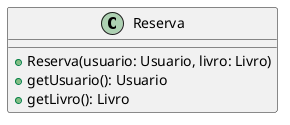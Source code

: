 @startuml

class Reserva {
    +Reserva(usuario: Usuario, livro: Livro)
    +getUsuario(): Usuario
    +getLivro(): Livro
}

@enduml